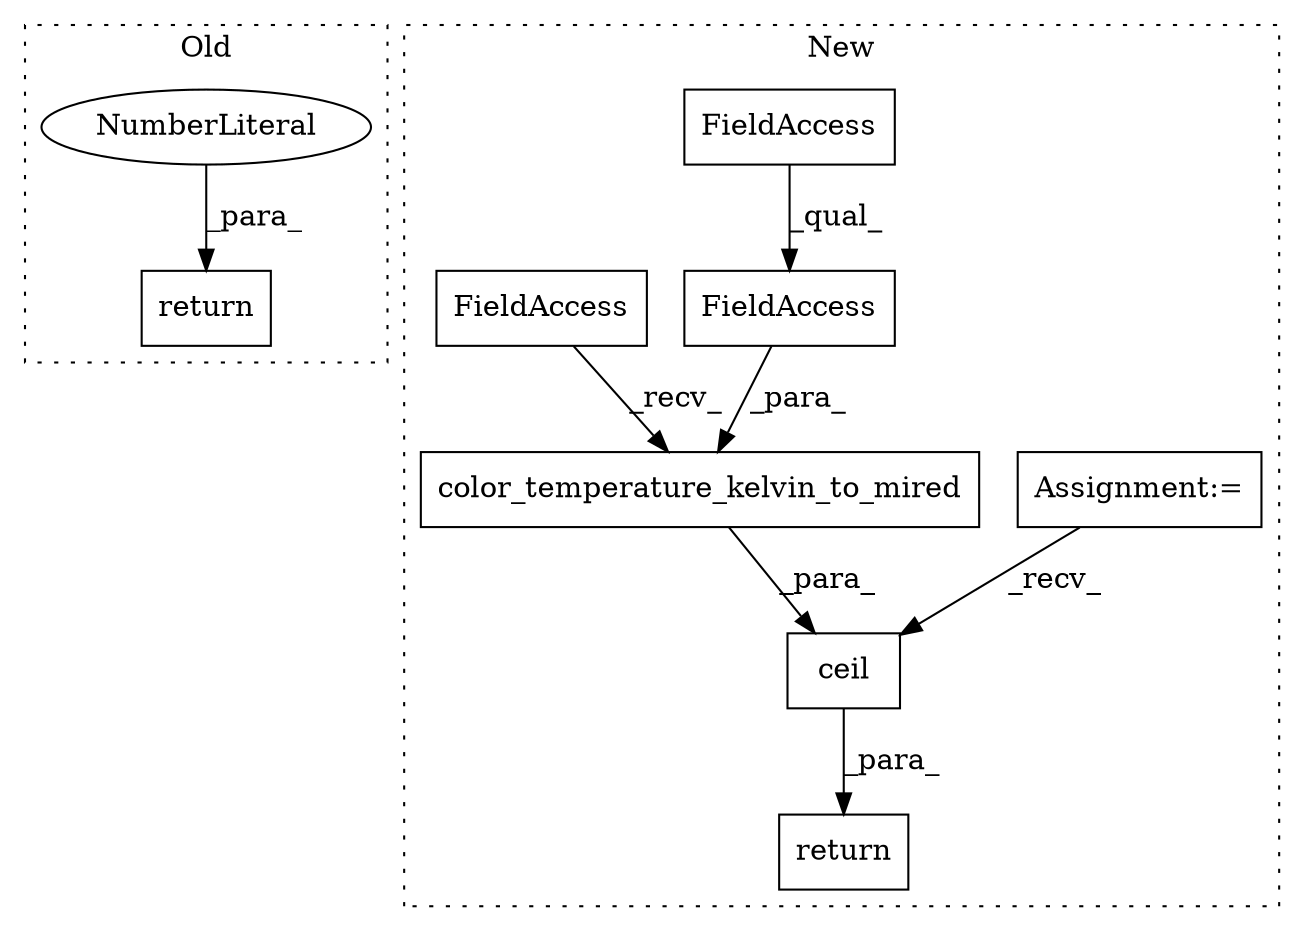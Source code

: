 digraph G {
subgraph cluster0 {
1 [label="return" a="41" s="2138" l="7" shape="box"];
5 [label="NumberLiteral" a="34" s="2145" l="3" shape="ellipse"];
label = "Old";
style="dotted";
}
subgraph cluster1 {
2 [label="ceil" a="32" s="2381,2467" l="5,1" shape="box"];
3 [label="return" a="41" s="2369" l="7" shape="box"];
4 [label="Assignment:=" a="7" s="2359" l="4" shape="box"];
6 [label="color_temperature_kelvin_to_mired" a="32" s="2411,2466" l="34,1" shape="box"];
7 [label="FieldAccess" a="22" s="2445" l="21" shape="box"];
8 [label="FieldAccess" a="22" s="2445" l="10" shape="box"];
9 [label="FieldAccess" a="22" s="2386" l="13" shape="box"];
label = "New";
style="dotted";
}
2 -> 3 [label="_para_"];
4 -> 2 [label="_recv_"];
5 -> 1 [label="_para_"];
6 -> 2 [label="_para_"];
7 -> 6 [label="_para_"];
8 -> 7 [label="_qual_"];
9 -> 6 [label="_recv_"];
}
